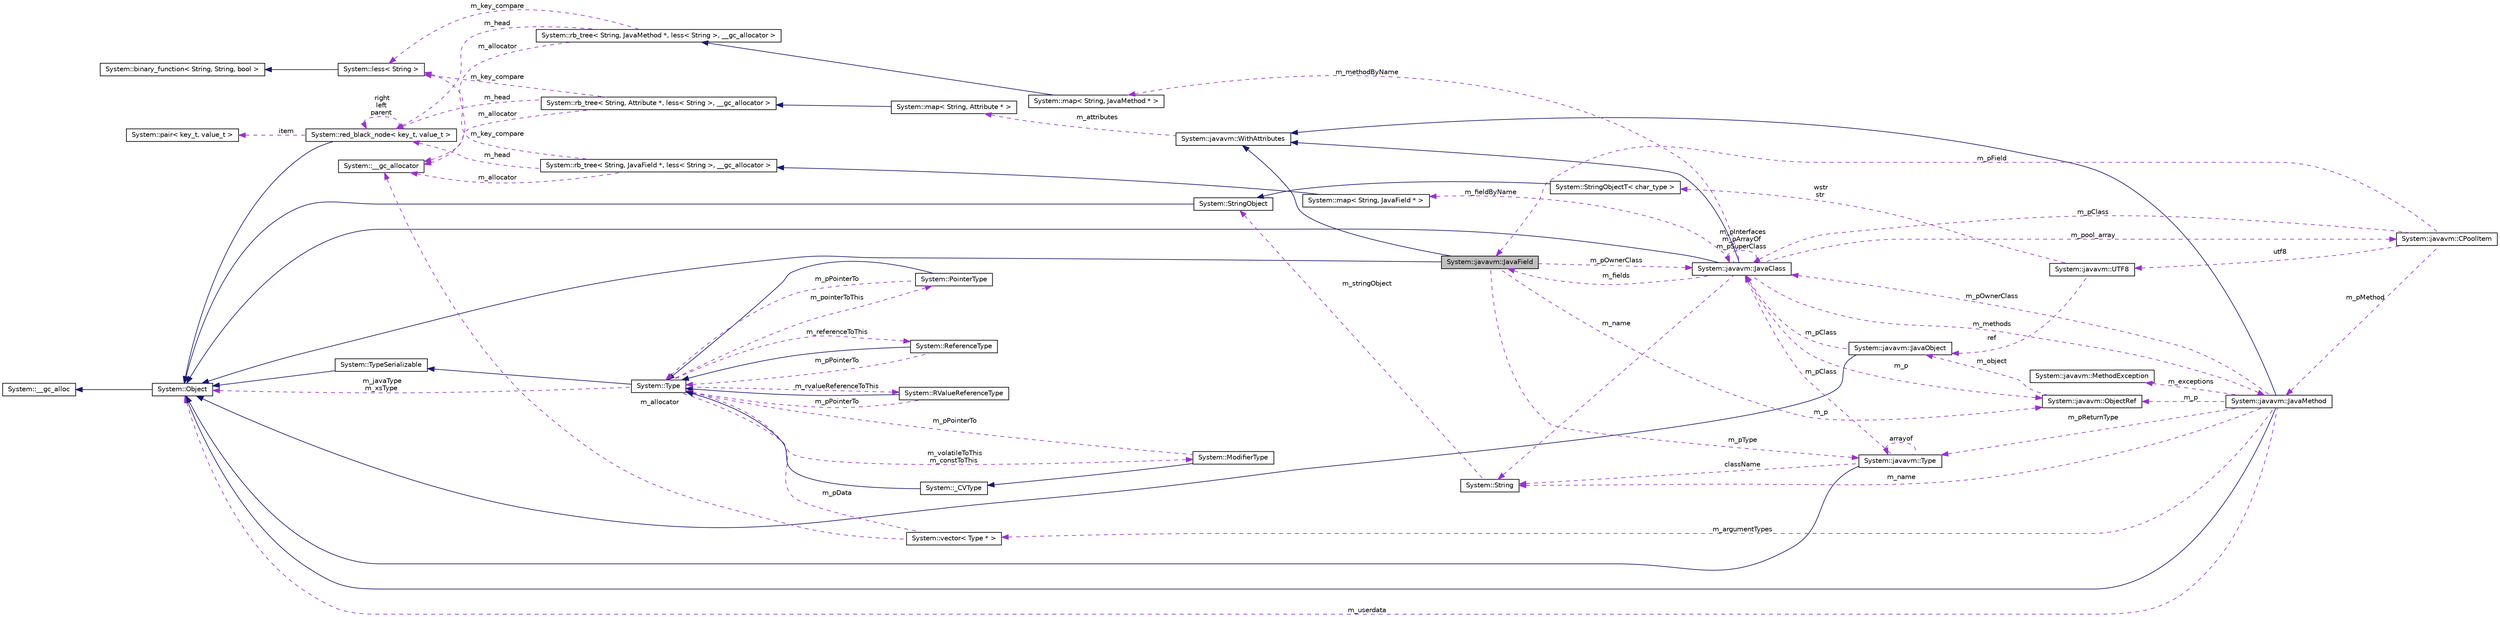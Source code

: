 digraph G
{
  edge [fontname="Helvetica",fontsize="10",labelfontname="Helvetica",labelfontsize="10"];
  node [fontname="Helvetica",fontsize="10",shape=record];
  rankdir="LR";
  Node1 [label="System::javavm::JavaField",height=0.2,width=0.4,color="black", fillcolor="grey75", style="filled" fontcolor="black"];
  Node2 -> Node1 [dir="back",color="midnightblue",fontsize="10",style="solid",fontname="Helvetica"];
  Node2 [label="System::Object",height=0.2,width=0.4,color="black", fillcolor="white", style="filled",URL="$class_system_1_1_object.html"];
  Node3 -> Node2 [dir="back",color="midnightblue",fontsize="10",style="solid",fontname="Helvetica"];
  Node3 [label="System::__gc_alloc",height=0.2,width=0.4,color="black", fillcolor="white", style="filled",URL="$class_system_1_1____gc__alloc.html"];
  Node4 -> Node1 [dir="back",color="midnightblue",fontsize="10",style="solid",fontname="Helvetica"];
  Node4 [label="System::javavm::WithAttributes",height=0.2,width=0.4,color="black", fillcolor="white", style="filled",URL="$class_system_1_1javavm_1_1_with_attributes.html"];
  Node5 -> Node4 [dir="back",color="darkorchid3",fontsize="10",style="dashed",label=" m_attributes" ,fontname="Helvetica"];
  Node5 [label="System::map\< String, Attribute * \>",height=0.2,width=0.4,color="black", fillcolor="white", style="filled",URL="$class_system_1_1map.html"];
  Node6 -> Node5 [dir="back",color="midnightblue",fontsize="10",style="solid",fontname="Helvetica"];
  Node6 [label="System::rb_tree\< String, Attribute *, less\< String \>, __gc_allocator \>",height=0.2,width=0.4,color="black", fillcolor="white", style="filled",URL="$class_system_1_1rb__tree.html"];
  Node7 -> Node6 [dir="back",color="darkorchid3",fontsize="10",style="dashed",label=" m_allocator" ,fontname="Helvetica"];
  Node7 [label="System::__gc_allocator",height=0.2,width=0.4,color="black", fillcolor="white", style="filled",URL="$class_system_1_1____gc__allocator.html"];
  Node8 -> Node6 [dir="back",color="darkorchid3",fontsize="10",style="dashed",label=" m_key_compare" ,fontname="Helvetica"];
  Node8 [label="System::less\< String \>",height=0.2,width=0.4,color="black", fillcolor="white", style="filled",URL="$class_system_1_1less_3_01_string_01_4.html"];
  Node9 -> Node8 [dir="back",color="midnightblue",fontsize="10",style="solid",fontname="Helvetica"];
  Node9 [label="System::binary_function\< String, String, bool \>",height=0.2,width=0.4,color="black", fillcolor="white", style="filled",URL="$class_system_1_1binary__function.html"];
  Node10 -> Node6 [dir="back",color="darkorchid3",fontsize="10",style="dashed",label=" m_head" ,fontname="Helvetica"];
  Node10 [label="System::red_black_node\< key_t, value_t \>",height=0.2,width=0.4,color="black", fillcolor="white", style="filled",URL="$class_system_1_1red__black__node.html"];
  Node2 -> Node10 [dir="back",color="midnightblue",fontsize="10",style="solid",fontname="Helvetica"];
  Node10 -> Node10 [dir="back",color="darkorchid3",fontsize="10",style="dashed",label=" right\nleft\nparent" ,fontname="Helvetica"];
  Node11 -> Node10 [dir="back",color="darkorchid3",fontsize="10",style="dashed",label=" item" ,fontname="Helvetica"];
  Node11 [label="System::pair\< key_t, value_t \>",height=0.2,width=0.4,color="black", fillcolor="white", style="filled",URL="$class_system_1_1pair.html"];
  Node12 -> Node1 [dir="back",color="darkorchid3",fontsize="10",style="dashed",label=" m_p" ,fontname="Helvetica"];
  Node12 [label="System::javavm::ObjectRef",height=0.2,width=0.4,color="black", fillcolor="white", style="filled",URL="$class_system_1_1javavm_1_1_object_ref.html"];
  Node13 -> Node12 [dir="back",color="darkorchid3",fontsize="10",style="dashed",label=" m_object" ,fontname="Helvetica"];
  Node13 [label="System::javavm::JavaObject",height=0.2,width=0.4,color="black", fillcolor="white", style="filled",URL="$class_system_1_1javavm_1_1_java_object.html"];
  Node2 -> Node13 [dir="back",color="midnightblue",fontsize="10",style="solid",fontname="Helvetica"];
  Node14 -> Node13 [dir="back",color="darkorchid3",fontsize="10",style="dashed",label=" m_pClass" ,fontname="Helvetica"];
  Node14 [label="System::javavm::JavaClass",height=0.2,width=0.4,color="black", fillcolor="white", style="filled",URL="$class_system_1_1javavm_1_1_java_class.html"];
  Node2 -> Node14 [dir="back",color="midnightblue",fontsize="10",style="solid",fontname="Helvetica"];
  Node4 -> Node14 [dir="back",color="midnightblue",fontsize="10",style="solid",fontname="Helvetica"];
  Node12 -> Node14 [dir="back",color="darkorchid3",fontsize="10",style="dashed",label=" m_p" ,fontname="Helvetica"];
  Node15 -> Node14 [dir="back",color="darkorchid3",fontsize="10",style="dashed",label=" m_methodByName" ,fontname="Helvetica"];
  Node15 [label="System::map\< String, JavaMethod * \>",height=0.2,width=0.4,color="black", fillcolor="white", style="filled",URL="$class_system_1_1map.html"];
  Node16 -> Node15 [dir="back",color="midnightblue",fontsize="10",style="solid",fontname="Helvetica"];
  Node16 [label="System::rb_tree\< String, JavaMethod *, less\< String \>, __gc_allocator \>",height=0.2,width=0.4,color="black", fillcolor="white", style="filled",URL="$class_system_1_1rb__tree.html"];
  Node7 -> Node16 [dir="back",color="darkorchid3",fontsize="10",style="dashed",label=" m_allocator" ,fontname="Helvetica"];
  Node8 -> Node16 [dir="back",color="darkorchid3",fontsize="10",style="dashed",label=" m_key_compare" ,fontname="Helvetica"];
  Node10 -> Node16 [dir="back",color="darkorchid3",fontsize="10",style="dashed",label=" m_head" ,fontname="Helvetica"];
  Node17 -> Node14 [dir="back",color="darkorchid3",fontsize="10",style="dashed",label=" m_methods" ,fontname="Helvetica"];
  Node17 [label="System::javavm::JavaMethod",height=0.2,width=0.4,color="black", fillcolor="white", style="filled",URL="$class_system_1_1javavm_1_1_java_method.html"];
  Node2 -> Node17 [dir="back",color="midnightblue",fontsize="10",style="solid",fontname="Helvetica"];
  Node4 -> Node17 [dir="back",color="midnightblue",fontsize="10",style="solid",fontname="Helvetica"];
  Node12 -> Node17 [dir="back",color="darkorchid3",fontsize="10",style="dashed",label=" m_p" ,fontname="Helvetica"];
  Node18 -> Node17 [dir="back",color="darkorchid3",fontsize="10",style="dashed",label=" m_pReturnType" ,fontname="Helvetica"];
  Node18 [label="System::javavm::Type",height=0.2,width=0.4,color="black", fillcolor="white", style="filled",URL="$class_system_1_1javavm_1_1_type.html"];
  Node2 -> Node18 [dir="back",color="midnightblue",fontsize="10",style="solid",fontname="Helvetica"];
  Node18 -> Node18 [dir="back",color="darkorchid3",fontsize="10",style="dashed",label=" arrayof" ,fontname="Helvetica"];
  Node14 -> Node18 [dir="back",color="darkorchid3",fontsize="10",style="dashed",label=" m_pClass" ,fontname="Helvetica"];
  Node19 -> Node18 [dir="back",color="darkorchid3",fontsize="10",style="dashed",label=" className" ,fontname="Helvetica"];
  Node19 [label="System::String",height=0.2,width=0.4,color="black", fillcolor="white", style="filled",URL="$class_system_1_1_string.html"];
  Node20 -> Node19 [dir="back",color="darkorchid3",fontsize="10",style="dashed",label=" m_stringObject" ,fontname="Helvetica"];
  Node20 [label="System::StringObject",height=0.2,width=0.4,color="black", fillcolor="white", style="filled",URL="$class_system_1_1_string_object.html"];
  Node2 -> Node20 [dir="back",color="midnightblue",fontsize="10",style="solid",fontname="Helvetica"];
  Node14 -> Node17 [dir="back",color="darkorchid3",fontsize="10",style="dashed",label=" m_pOwnerClass" ,fontname="Helvetica"];
  Node19 -> Node17 [dir="back",color="darkorchid3",fontsize="10",style="dashed",label=" m_name" ,fontname="Helvetica"];
  Node2 -> Node17 [dir="back",color="darkorchid3",fontsize="10",style="dashed",label=" m_userdata" ,fontname="Helvetica"];
  Node21 -> Node17 [dir="back",color="darkorchid3",fontsize="10",style="dashed",label=" m_exceptions" ,fontname="Helvetica"];
  Node21 [label="System::javavm::MethodException",height=0.2,width=0.4,color="black", fillcolor="white", style="filled",URL="$class_system_1_1javavm_1_1_method_exception.html"];
  Node22 -> Node17 [dir="back",color="darkorchid3",fontsize="10",style="dashed",label=" m_argumentTypes" ,fontname="Helvetica"];
  Node22 [label="System::vector\< Type * \>",height=0.2,width=0.4,color="black", fillcolor="white", style="filled",URL="$class_system_1_1vector.html"];
  Node23 -> Node22 [dir="back",color="darkorchid3",fontsize="10",style="dashed",label=" m_pData" ,fontname="Helvetica"];
  Node23 [label="System::Type",height=0.2,width=0.4,color="black", fillcolor="white", style="filled",URL="$class_system_1_1_type.html"];
  Node24 -> Node23 [dir="back",color="midnightblue",fontsize="10",style="solid",fontname="Helvetica"];
  Node24 [label="System::TypeSerializable",height=0.2,width=0.4,color="black", fillcolor="white", style="filled",URL="$class_system_1_1_type_serializable.html"];
  Node2 -> Node24 [dir="back",color="midnightblue",fontsize="10",style="solid",fontname="Helvetica"];
  Node25 -> Node23 [dir="back",color="darkorchid3",fontsize="10",style="dashed",label=" m_pointerToThis" ,fontname="Helvetica"];
  Node25 [label="System::PointerType",height=0.2,width=0.4,color="black", fillcolor="white", style="filled",URL="$class_system_1_1_pointer_type.html"];
  Node23 -> Node25 [dir="back",color="midnightblue",fontsize="10",style="solid",fontname="Helvetica"];
  Node23 -> Node25 [dir="back",color="darkorchid3",fontsize="10",style="dashed",label=" m_pPointerTo" ,fontname="Helvetica"];
  Node26 -> Node23 [dir="back",color="darkorchid3",fontsize="10",style="dashed",label=" m_referenceToThis" ,fontname="Helvetica"];
  Node26 [label="System::ReferenceType",height=0.2,width=0.4,color="black", fillcolor="white", style="filled",URL="$class_system_1_1_reference_type.html"];
  Node23 -> Node26 [dir="back",color="midnightblue",fontsize="10",style="solid",fontname="Helvetica"];
  Node23 -> Node26 [dir="back",color="darkorchid3",fontsize="10",style="dashed",label=" m_pPointerTo" ,fontname="Helvetica"];
  Node27 -> Node23 [dir="back",color="darkorchid3",fontsize="10",style="dashed",label=" m_rvalueReferenceToThis" ,fontname="Helvetica"];
  Node27 [label="System::RValueReferenceType",height=0.2,width=0.4,color="black", fillcolor="white", style="filled",URL="$class_system_1_1_r_value_reference_type.html"];
  Node23 -> Node27 [dir="back",color="midnightblue",fontsize="10",style="solid",fontname="Helvetica"];
  Node23 -> Node27 [dir="back",color="darkorchid3",fontsize="10",style="dashed",label=" m_pPointerTo" ,fontname="Helvetica"];
  Node28 -> Node23 [dir="back",color="darkorchid3",fontsize="10",style="dashed",label=" m_volatileToThis\nm_constToThis" ,fontname="Helvetica"];
  Node28 [label="System::ModifierType",height=0.2,width=0.4,color="black", fillcolor="white", style="filled",URL="$class_system_1_1_modifier_type.html"];
  Node29 -> Node28 [dir="back",color="midnightblue",fontsize="10",style="solid",fontname="Helvetica"];
  Node29 [label="System::_CVType",height=0.2,width=0.4,color="black", fillcolor="white", style="filled",URL="$class_system_1_1___c_v_type.html"];
  Node23 -> Node29 [dir="back",color="midnightblue",fontsize="10",style="solid",fontname="Helvetica"];
  Node23 -> Node28 [dir="back",color="darkorchid3",fontsize="10",style="dashed",label=" m_pPointerTo" ,fontname="Helvetica"];
  Node2 -> Node23 [dir="back",color="darkorchid3",fontsize="10",style="dashed",label=" m_javaType\nm_xsType" ,fontname="Helvetica"];
  Node7 -> Node22 [dir="back",color="darkorchid3",fontsize="10",style="dashed",label=" m_allocator" ,fontname="Helvetica"];
  Node14 -> Node14 [dir="back",color="darkorchid3",fontsize="10",style="dashed",label=" m_pInterfaces\nm_pArrayOf\nm_pSuperClass" ,fontname="Helvetica"];
  Node30 -> Node14 [dir="back",color="darkorchid3",fontsize="10",style="dashed",label=" m_pool_array" ,fontname="Helvetica"];
  Node30 [label="System::javavm::CPoolItem",height=0.2,width=0.4,color="black", fillcolor="white", style="filled",URL="$class_system_1_1javavm_1_1_c_pool_item.html"];
  Node17 -> Node30 [dir="back",color="darkorchid3",fontsize="10",style="dashed",label=" m_pMethod" ,fontname="Helvetica"];
  Node31 -> Node30 [dir="back",color="darkorchid3",fontsize="10",style="dashed",label=" utf8" ,fontname="Helvetica"];
  Node31 [label="System::javavm::UTF8",height=0.2,width=0.4,color="black", fillcolor="white", style="filled",URL="$struct_system_1_1javavm_1_1_u_t_f8.html"];
  Node13 -> Node31 [dir="back",color="darkorchid3",fontsize="10",style="dashed",label=" ref" ,fontname="Helvetica"];
  Node32 -> Node31 [dir="back",color="darkorchid3",fontsize="10",style="dashed",label=" wstr\nstr" ,fontname="Helvetica"];
  Node32 [label="System::StringObjectT\< char_type \>",height=0.2,width=0.4,color="black", fillcolor="white", style="filled",URL="$class_system_1_1_string_object_t.html"];
  Node20 -> Node32 [dir="back",color="midnightblue",fontsize="10",style="solid",fontname="Helvetica"];
  Node14 -> Node30 [dir="back",color="darkorchid3",fontsize="10",style="dashed",label=" m_pClass" ,fontname="Helvetica"];
  Node1 -> Node30 [dir="back",color="darkorchid3",fontsize="10",style="dashed",label=" m_pField" ,fontname="Helvetica"];
  Node33 -> Node14 [dir="back",color="darkorchid3",fontsize="10",style="dashed",label=" m_fieldByName" ,fontname="Helvetica"];
  Node33 [label="System::map\< String, JavaField * \>",height=0.2,width=0.4,color="black", fillcolor="white", style="filled",URL="$class_system_1_1map.html"];
  Node34 -> Node33 [dir="back",color="midnightblue",fontsize="10",style="solid",fontname="Helvetica"];
  Node34 [label="System::rb_tree\< String, JavaField *, less\< String \>, __gc_allocator \>",height=0.2,width=0.4,color="black", fillcolor="white", style="filled",URL="$class_system_1_1rb__tree.html"];
  Node7 -> Node34 [dir="back",color="darkorchid3",fontsize="10",style="dashed",label=" m_allocator" ,fontname="Helvetica"];
  Node8 -> Node34 [dir="back",color="darkorchid3",fontsize="10",style="dashed",label=" m_key_compare" ,fontname="Helvetica"];
  Node10 -> Node34 [dir="back",color="darkorchid3",fontsize="10",style="dashed",label=" m_head" ,fontname="Helvetica"];
  Node19 -> Node14 [dir="back",color="darkorchid3",fontsize="10",style="dashed",label=" m_name" ,fontname="Helvetica"];
  Node1 -> Node14 [dir="back",color="darkorchid3",fontsize="10",style="dashed",label=" m_fields" ,fontname="Helvetica"];
  Node18 -> Node1 [dir="back",color="darkorchid3",fontsize="10",style="dashed",label=" m_pType" ,fontname="Helvetica"];
  Node14 -> Node1 [dir="back",color="darkorchid3",fontsize="10",style="dashed",label=" m_pOwnerClass" ,fontname="Helvetica"];
}
